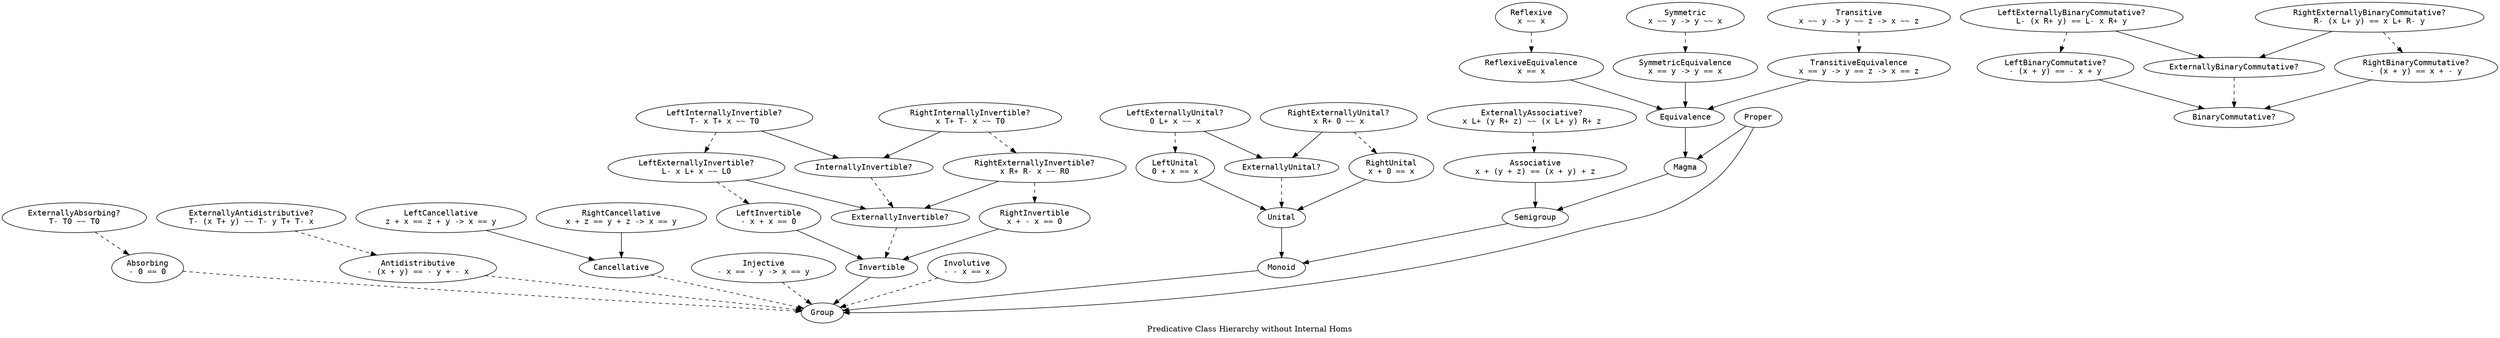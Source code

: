 digraph Is {
  label = "Predicative Class Hierarchy without Internal Homs"

  node [fontname = monospace]

  Absorb [label = "Absorbing\n- 0 == 0"]
  Antidistr [label = "Antidistributive\n- (x + y) == - y + - x"]
  Assoc [label = "Associative\nx + (y + z) == (x + y) + z"]
  BinComm [label = "BinaryCommutative?"]
  Cancel [label = "Cancellative"]
  Eq [label = "Equivalence"]
  ExtAbsorb [label = "ExternallyAbsorbing?\nT- T0 ~~ T0"]
  ExtAntidistr [label = "ExternallyAntidistributive?\nT- (x T+ y) ~~ T- y T+ T- x"]
  ExtAssoc [label = "ExternallyAssociative?\nx L+ (y R+ z) ~~ (x L+ y) R+ z"]
  ExtBinComm [label = "ExternallyBinaryCommutative?"]
  ExtInv [label = "ExternallyInvertible?"]
  ExtUnl [label = "ExternallyUnital?"]
  Grp [label = "Group"]
  Inj [label = "Injective\n- x == - y -> x == y"]
  IntInv [label = "InternallyInvertible?"]
  Inv [label = "Invertible"]
  Invol [label = "Involutive\n- - x == x"]
  LBinComm [label = "LeftBinaryCommutative?\n- (x + y) == - x + y"]
  LCancel [label = "LeftCancellative\nz + x == z + y -> x == y"]
  LExtBinComm [label = "LeftExternallyBinaryCommutative?\nL- (x R+ y) == L- x R+ y"]
  LExtInv [label = "LeftExternallyInvertible?\nL- x L+ x ~~ L0"]
  LExtUnl [label = "LeftExternallyUnital?\n0 L+ x ~~ x"]
  LIntInv [label = "LeftInternallyInvertible?\nT- x T+ x ~~ T0"]
  LInv [label = "LeftInvertible\n- x + x == 0"]
  LUnl [label = "LeftUnital\n0 + x == x"]
  Mag [label = "Magma"]
  Mon [label = "Monoid"]
  Proper [label = "Proper"]
  RBinComm [label = "RightBinaryCommutative?\n- (x + y) == x + - y"]
  RCancel [label = "RightCancellative\nx + z == y + z -> x == y"]
  RExtBinComm [label = "RightExternallyBinaryCommutative?\nR- (x L+ y) == x L+ R- y"]
  RExtInv [label = "RightExternallyInvertible?\nx R+ R- x ~~ R0"]
  RExtUnl [label = "RightExternallyUnital?\nx R+ 0 ~~ x"]
  RIntInv [label = "RightInternallyInvertible?\nx T+ T- x ~~ T0"]
  RInv [label = "RightInvertible\nx + - x == 0"]
  RUnl [label = "RightUnital\nx + 0 == x"]
  Refl [label = "Reflexive\nx ~~ x"]
  ReflEq [label = "ReflexiveEquivalence\nx == x"]
  Sgrp [label = "Semigroup"]
  Sym [label = "Symmetric\nx ~~ y -> y ~~ x"]
  SymEq [label = "SymmetricEquivalence\nx == y -> y == x"]
  Trans [label = "Transitive\nx ~~ y -> y ~~ z -> x ~~ z"]
  TransEq [label = "TransitiveEquivalence\nx == y -> y == z -> x == z"]
  Unl [label = "Unital"]

  edge [style = solid]

  Assoc -> Sgrp
  Eq -> Mag
  Inv -> Grp
  LBinComm -> BinComm
  LCancel -> Cancel
  LExtBinComm -> ExtBinComm
  LExtInv -> ExtInv
  LExtUnl -> ExtUnl
  LIntInv -> IntInv
  LInv -> Inv
  LUnl -> Unl
  Mag -> Sgrp
  Mon -> Grp
  Proper -> Grp
  Proper -> Mag
  RBinComm -> BinComm
  RCancel -> Cancel
  RExtBinComm -> ExtBinComm
  RExtInv -> ExtInv
  RExtUnl -> ExtUnl
  RIntInv -> IntInv
  RInv -> Inv
  RUnl -> Unl
  ReflEq -> Eq
  Sgrp -> Mon
  SymEq -> Eq
  TransEq -> Eq
  Unl -> Mon

  edge [style = dashed]

  Absorb -> Grp
  Antidistr -> Grp
  Cancel -> Grp
  ExtAbsorb -> Absorb
  ExtAntidistr -> Antidistr
  ExtAssoc -> Assoc
  ExtBinComm -> BinComm
  ExtInv -> Inv
  ExtUnl -> Unl
  Inj -> Grp
  IntInv -> ExtInv
  Invol -> Grp
  LExtBinComm -> LBinComm
  LExtInv -> LInv
  LExtUnl -> LUnl
  LIntInv -> LExtInv
  RExtBinComm -> RBinComm
  RExtInv -> RInv
  RExtUnl -> RUnl
  RIntInv -> RExtInv
  Refl -> ReflEq
  Sym -> SymEq
  Trans -> TransEq
}

